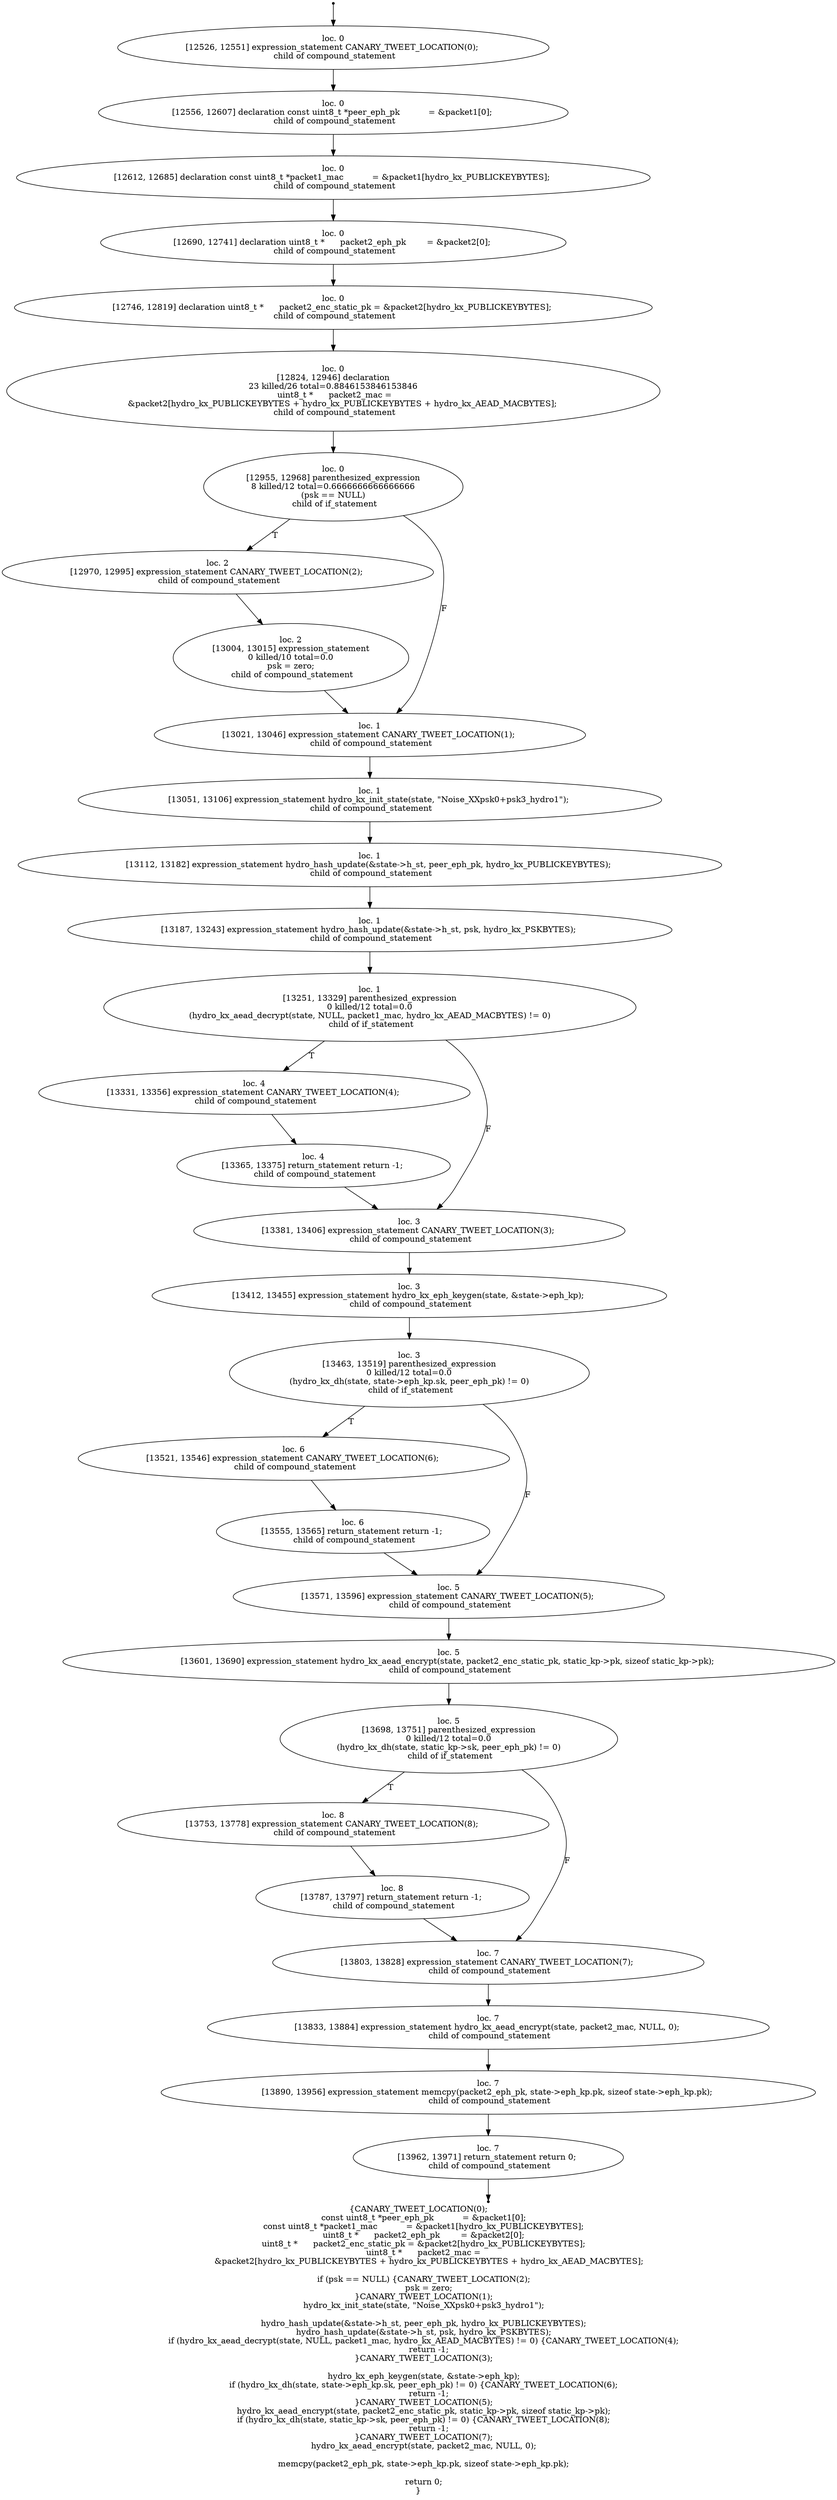 digraph hydro_kx_xx_2_18 {
	initial [shape=point]
	initial -> "loc. 0
[12526, 12551] expression_statement CANARY_TWEET_LOCATION(0); 
 child of compound_statement"
	final [shape=point]
	"loc. 7
[13962, 13971] return_statement return 0; 
 child of compound_statement" -> final
	"loc. 0
[12526, 12551] expression_statement CANARY_TWEET_LOCATION(0); 
 child of compound_statement"
	"loc. 0
[12526, 12551] expression_statement CANARY_TWEET_LOCATION(0); 
 child of compound_statement" -> "loc. 0
[12556, 12607] declaration const uint8_t *peer_eph_pk           = &packet1[0]; 
 child of compound_statement"
	"loc. 0
[12556, 12607] declaration const uint8_t *peer_eph_pk           = &packet1[0]; 
 child of compound_statement"
	"loc. 0
[12556, 12607] declaration const uint8_t *peer_eph_pk           = &packet1[0]; 
 child of compound_statement" -> "loc. 0
[12612, 12685] declaration const uint8_t *packet1_mac           = &packet1[hydro_kx_PUBLICKEYBYTES]; 
 child of compound_statement"
	"loc. 0
[12612, 12685] declaration const uint8_t *packet1_mac           = &packet1[hydro_kx_PUBLICKEYBYTES]; 
 child of compound_statement"
	"loc. 0
[12612, 12685] declaration const uint8_t *packet1_mac           = &packet1[hydro_kx_PUBLICKEYBYTES]; 
 child of compound_statement" -> "loc. 0
[12690, 12741] declaration uint8_t *      packet2_eph_pk        = &packet2[0]; 
 child of compound_statement"
	"loc. 0
[12690, 12741] declaration uint8_t *      packet2_eph_pk        = &packet2[0]; 
 child of compound_statement"
	"loc. 0
[12690, 12741] declaration uint8_t *      packet2_eph_pk        = &packet2[0]; 
 child of compound_statement" -> "loc. 0
[12746, 12819] declaration uint8_t *      packet2_enc_static_pk = &packet2[hydro_kx_PUBLICKEYBYTES]; 
 child of compound_statement"
	"loc. 0
[12746, 12819] declaration uint8_t *      packet2_enc_static_pk = &packet2[hydro_kx_PUBLICKEYBYTES]; 
 child of compound_statement"
	"loc. 0
[12746, 12819] declaration uint8_t *      packet2_enc_static_pk = &packet2[hydro_kx_PUBLICKEYBYTES]; 
 child of compound_statement" -> "loc. 0
[12824, 12946] declaration
23 killed/26 total=0.8846153846153846
 uint8_t *      packet2_mac =
        &packet2[hydro_kx_PUBLICKEYBYTES + hydro_kx_PUBLICKEYBYTES + hydro_kx_AEAD_MACBYTES]; 
 child of compound_statement"
	"loc. 0
[12824, 12946] declaration
23 killed/26 total=0.8846153846153846
 uint8_t *      packet2_mac =
        &packet2[hydro_kx_PUBLICKEYBYTES + hydro_kx_PUBLICKEYBYTES + hydro_kx_AEAD_MACBYTES]; 
 child of compound_statement"
	"loc. 0
[12824, 12946] declaration
23 killed/26 total=0.8846153846153846
 uint8_t *      packet2_mac =
        &packet2[hydro_kx_PUBLICKEYBYTES + hydro_kx_PUBLICKEYBYTES + hydro_kx_AEAD_MACBYTES]; 
 child of compound_statement" -> "loc. 0
[12955, 12968] parenthesized_expression
8 killed/12 total=0.6666666666666666
 (psk == NULL) 
 child of if_statement"
	"loc. 0
[12955, 12968] parenthesized_expression
8 killed/12 total=0.6666666666666666
 (psk == NULL) 
 child of if_statement"
	"loc. 0
[12955, 12968] parenthesized_expression
8 killed/12 total=0.6666666666666666
 (psk == NULL) 
 child of if_statement" -> "loc. 2
[12970, 12995] expression_statement CANARY_TWEET_LOCATION(2); 
 child of compound_statement" [label=T]
	"loc. 0
[12955, 12968] parenthesized_expression
8 killed/12 total=0.6666666666666666
 (psk == NULL) 
 child of if_statement" -> "loc. 1
[13021, 13046] expression_statement CANARY_TWEET_LOCATION(1); 
 child of compound_statement" [label=F]
	"loc. 2
[12970, 12995] expression_statement CANARY_TWEET_LOCATION(2); 
 child of compound_statement"
	"loc. 2
[12970, 12995] expression_statement CANARY_TWEET_LOCATION(2); 
 child of compound_statement" -> "loc. 2
[13004, 13015] expression_statement
0 killed/10 total=0.0
 psk = zero; 
 child of compound_statement"
	"loc. 1
[13021, 13046] expression_statement CANARY_TWEET_LOCATION(1); 
 child of compound_statement"
	"loc. 1
[13021, 13046] expression_statement CANARY_TWEET_LOCATION(1); 
 child of compound_statement" -> "loc. 1
[13051, 13106] expression_statement hydro_kx_init_state(state, \"Noise_XXpsk0+psk3_hydro1\"); 
 child of compound_statement"
	"loc. 2
[13004, 13015] expression_statement
0 killed/10 total=0.0
 psk = zero; 
 child of compound_statement"
	"loc. 2
[13004, 13015] expression_statement
0 killed/10 total=0.0
 psk = zero; 
 child of compound_statement" -> "loc. 1
[13021, 13046] expression_statement CANARY_TWEET_LOCATION(1); 
 child of compound_statement"
	"loc. 1
[13051, 13106] expression_statement hydro_kx_init_state(state, \"Noise_XXpsk0+psk3_hydro1\"); 
 child of compound_statement"
	"loc. 1
[13051, 13106] expression_statement hydro_kx_init_state(state, \"Noise_XXpsk0+psk3_hydro1\"); 
 child of compound_statement" -> "loc. 1
[13112, 13182] expression_statement hydro_hash_update(&state->h_st, peer_eph_pk, hydro_kx_PUBLICKEYBYTES); 
 child of compound_statement"
	"loc. 1
[13112, 13182] expression_statement hydro_hash_update(&state->h_st, peer_eph_pk, hydro_kx_PUBLICKEYBYTES); 
 child of compound_statement"
	"loc. 1
[13112, 13182] expression_statement hydro_hash_update(&state->h_st, peer_eph_pk, hydro_kx_PUBLICKEYBYTES); 
 child of compound_statement" -> "loc. 1
[13187, 13243] expression_statement hydro_hash_update(&state->h_st, psk, hydro_kx_PSKBYTES); 
 child of compound_statement"
	"loc. 1
[13187, 13243] expression_statement hydro_hash_update(&state->h_st, psk, hydro_kx_PSKBYTES); 
 child of compound_statement"
	"loc. 1
[13187, 13243] expression_statement hydro_hash_update(&state->h_st, psk, hydro_kx_PSKBYTES); 
 child of compound_statement" -> "loc. 1
[13251, 13329] parenthesized_expression
0 killed/12 total=0.0
 (hydro_kx_aead_decrypt(state, NULL, packet1_mac, hydro_kx_AEAD_MACBYTES) != 0) 
 child of if_statement"
	"loc. 1
[13251, 13329] parenthesized_expression
0 killed/12 total=0.0
 (hydro_kx_aead_decrypt(state, NULL, packet1_mac, hydro_kx_AEAD_MACBYTES) != 0) 
 child of if_statement"
	"loc. 1
[13251, 13329] parenthesized_expression
0 killed/12 total=0.0
 (hydro_kx_aead_decrypt(state, NULL, packet1_mac, hydro_kx_AEAD_MACBYTES) != 0) 
 child of if_statement" -> "loc. 4
[13331, 13356] expression_statement CANARY_TWEET_LOCATION(4); 
 child of compound_statement" [label=T]
	"loc. 1
[13251, 13329] parenthesized_expression
0 killed/12 total=0.0
 (hydro_kx_aead_decrypt(state, NULL, packet1_mac, hydro_kx_AEAD_MACBYTES) != 0) 
 child of if_statement" -> "loc. 3
[13381, 13406] expression_statement CANARY_TWEET_LOCATION(3); 
 child of compound_statement" [label=F]
	"loc. 4
[13331, 13356] expression_statement CANARY_TWEET_LOCATION(4); 
 child of compound_statement"
	"loc. 4
[13331, 13356] expression_statement CANARY_TWEET_LOCATION(4); 
 child of compound_statement" -> "loc. 4
[13365, 13375] return_statement return -1; 
 child of compound_statement"
	"loc. 3
[13381, 13406] expression_statement CANARY_TWEET_LOCATION(3); 
 child of compound_statement"
	"loc. 3
[13381, 13406] expression_statement CANARY_TWEET_LOCATION(3); 
 child of compound_statement" -> "loc. 3
[13412, 13455] expression_statement hydro_kx_eph_keygen(state, &state->eph_kp); 
 child of compound_statement"
	"loc. 4
[13365, 13375] return_statement return -1; 
 child of compound_statement"
	"loc. 4
[13365, 13375] return_statement return -1; 
 child of compound_statement" -> "loc. 3
[13381, 13406] expression_statement CANARY_TWEET_LOCATION(3); 
 child of compound_statement"
	"loc. 3
[13412, 13455] expression_statement hydro_kx_eph_keygen(state, &state->eph_kp); 
 child of compound_statement"
	"loc. 3
[13412, 13455] expression_statement hydro_kx_eph_keygen(state, &state->eph_kp); 
 child of compound_statement" -> "loc. 3
[13463, 13519] parenthesized_expression
0 killed/12 total=0.0
 (hydro_kx_dh(state, state->eph_kp.sk, peer_eph_pk) != 0) 
 child of if_statement"
	"loc. 3
[13463, 13519] parenthesized_expression
0 killed/12 total=0.0
 (hydro_kx_dh(state, state->eph_kp.sk, peer_eph_pk) != 0) 
 child of if_statement"
	"loc. 3
[13463, 13519] parenthesized_expression
0 killed/12 total=0.0
 (hydro_kx_dh(state, state->eph_kp.sk, peer_eph_pk) != 0) 
 child of if_statement" -> "loc. 6
[13521, 13546] expression_statement CANARY_TWEET_LOCATION(6); 
 child of compound_statement" [label=T]
	"loc. 3
[13463, 13519] parenthesized_expression
0 killed/12 total=0.0
 (hydro_kx_dh(state, state->eph_kp.sk, peer_eph_pk) != 0) 
 child of if_statement" -> "loc. 5
[13571, 13596] expression_statement CANARY_TWEET_LOCATION(5); 
 child of compound_statement" [label=F]
	"loc. 6
[13521, 13546] expression_statement CANARY_TWEET_LOCATION(6); 
 child of compound_statement"
	"loc. 6
[13521, 13546] expression_statement CANARY_TWEET_LOCATION(6); 
 child of compound_statement" -> "loc. 6
[13555, 13565] return_statement return -1; 
 child of compound_statement"
	"loc. 5
[13571, 13596] expression_statement CANARY_TWEET_LOCATION(5); 
 child of compound_statement"
	"loc. 5
[13571, 13596] expression_statement CANARY_TWEET_LOCATION(5); 
 child of compound_statement" -> "loc. 5
[13601, 13690] expression_statement hydro_kx_aead_encrypt(state, packet2_enc_static_pk, static_kp->pk, sizeof static_kp->pk); 
 child of compound_statement"
	"loc. 6
[13555, 13565] return_statement return -1; 
 child of compound_statement"
	"loc. 6
[13555, 13565] return_statement return -1; 
 child of compound_statement" -> "loc. 5
[13571, 13596] expression_statement CANARY_TWEET_LOCATION(5); 
 child of compound_statement"
	"loc. 5
[13601, 13690] expression_statement hydro_kx_aead_encrypt(state, packet2_enc_static_pk, static_kp->pk, sizeof static_kp->pk); 
 child of compound_statement"
	"loc. 5
[13601, 13690] expression_statement hydro_kx_aead_encrypt(state, packet2_enc_static_pk, static_kp->pk, sizeof static_kp->pk); 
 child of compound_statement" -> "loc. 5
[13698, 13751] parenthesized_expression
0 killed/12 total=0.0
 (hydro_kx_dh(state, static_kp->sk, peer_eph_pk) != 0) 
 child of if_statement"
	"loc. 5
[13698, 13751] parenthesized_expression
0 killed/12 total=0.0
 (hydro_kx_dh(state, static_kp->sk, peer_eph_pk) != 0) 
 child of if_statement"
	"loc. 5
[13698, 13751] parenthesized_expression
0 killed/12 total=0.0
 (hydro_kx_dh(state, static_kp->sk, peer_eph_pk) != 0) 
 child of if_statement" -> "loc. 8
[13753, 13778] expression_statement CANARY_TWEET_LOCATION(8); 
 child of compound_statement" [label=T]
	"loc. 5
[13698, 13751] parenthesized_expression
0 killed/12 total=0.0
 (hydro_kx_dh(state, static_kp->sk, peer_eph_pk) != 0) 
 child of if_statement" -> "loc. 7
[13803, 13828] expression_statement CANARY_TWEET_LOCATION(7); 
 child of compound_statement" [label=F]
	"loc. 8
[13753, 13778] expression_statement CANARY_TWEET_LOCATION(8); 
 child of compound_statement"
	"loc. 8
[13753, 13778] expression_statement CANARY_TWEET_LOCATION(8); 
 child of compound_statement" -> "loc. 8
[13787, 13797] return_statement return -1; 
 child of compound_statement"
	"loc. 7
[13803, 13828] expression_statement CANARY_TWEET_LOCATION(7); 
 child of compound_statement"
	"loc. 7
[13803, 13828] expression_statement CANARY_TWEET_LOCATION(7); 
 child of compound_statement" -> "loc. 7
[13833, 13884] expression_statement hydro_kx_aead_encrypt(state, packet2_mac, NULL, 0); 
 child of compound_statement"
	"loc. 8
[13787, 13797] return_statement return -1; 
 child of compound_statement"
	"loc. 8
[13787, 13797] return_statement return -1; 
 child of compound_statement" -> "loc. 7
[13803, 13828] expression_statement CANARY_TWEET_LOCATION(7); 
 child of compound_statement"
	"loc. 7
[13833, 13884] expression_statement hydro_kx_aead_encrypt(state, packet2_mac, NULL, 0); 
 child of compound_statement"
	"loc. 7
[13833, 13884] expression_statement hydro_kx_aead_encrypt(state, packet2_mac, NULL, 0); 
 child of compound_statement" -> "loc. 7
[13890, 13956] expression_statement memcpy(packet2_eph_pk, state->eph_kp.pk, sizeof state->eph_kp.pk); 
 child of compound_statement"
	"loc. 7
[13890, 13956] expression_statement memcpy(packet2_eph_pk, state->eph_kp.pk, sizeof state->eph_kp.pk); 
 child of compound_statement"
	"loc. 7
[13890, 13956] expression_statement memcpy(packet2_eph_pk, state->eph_kp.pk, sizeof state->eph_kp.pk); 
 child of compound_statement" -> "loc. 7
[13962, 13971] return_statement return 0; 
 child of compound_statement"
	"loc. 7
[13962, 13971] return_statement return 0; 
 child of compound_statement"
	label="{CANARY_TWEET_LOCATION(0);
    const uint8_t *peer_eph_pk           = &packet1[0];
    const uint8_t *packet1_mac           = &packet1[hydro_kx_PUBLICKEYBYTES];
    uint8_t *      packet2_eph_pk        = &packet2[0];
    uint8_t *      packet2_enc_static_pk = &packet2[hydro_kx_PUBLICKEYBYTES];
    uint8_t *      packet2_mac =
        &packet2[hydro_kx_PUBLICKEYBYTES + hydro_kx_PUBLICKEYBYTES + hydro_kx_AEAD_MACBYTES];

    if (psk == NULL) {CANARY_TWEET_LOCATION(2);
        psk = zero;
    }CANARY_TWEET_LOCATION(1);
    hydro_kx_init_state(state, \"Noise_XXpsk0+psk3_hydro1\");

    hydro_hash_update(&state->h_st, peer_eph_pk, hydro_kx_PUBLICKEYBYTES);
    hydro_hash_update(&state->h_st, psk, hydro_kx_PSKBYTES);
    if (hydro_kx_aead_decrypt(state, NULL, packet1_mac, hydro_kx_AEAD_MACBYTES) != 0) {CANARY_TWEET_LOCATION(4);
        return -1;
    }CANARY_TWEET_LOCATION(3);

    hydro_kx_eph_keygen(state, &state->eph_kp);
    if (hydro_kx_dh(state, state->eph_kp.sk, peer_eph_pk) != 0) {CANARY_TWEET_LOCATION(6);
        return -1;
    }CANARY_TWEET_LOCATION(5);
    hydro_kx_aead_encrypt(state, packet2_enc_static_pk, static_kp->pk, sizeof static_kp->pk);
    if (hydro_kx_dh(state, static_kp->sk, peer_eph_pk) != 0) {CANARY_TWEET_LOCATION(8);
        return -1;
    }CANARY_TWEET_LOCATION(7);
    hydro_kx_aead_encrypt(state, packet2_mac, NULL, 0);

    memcpy(packet2_eph_pk, state->eph_kp.pk, sizeof state->eph_kp.pk);

    return 0;
}"
}
